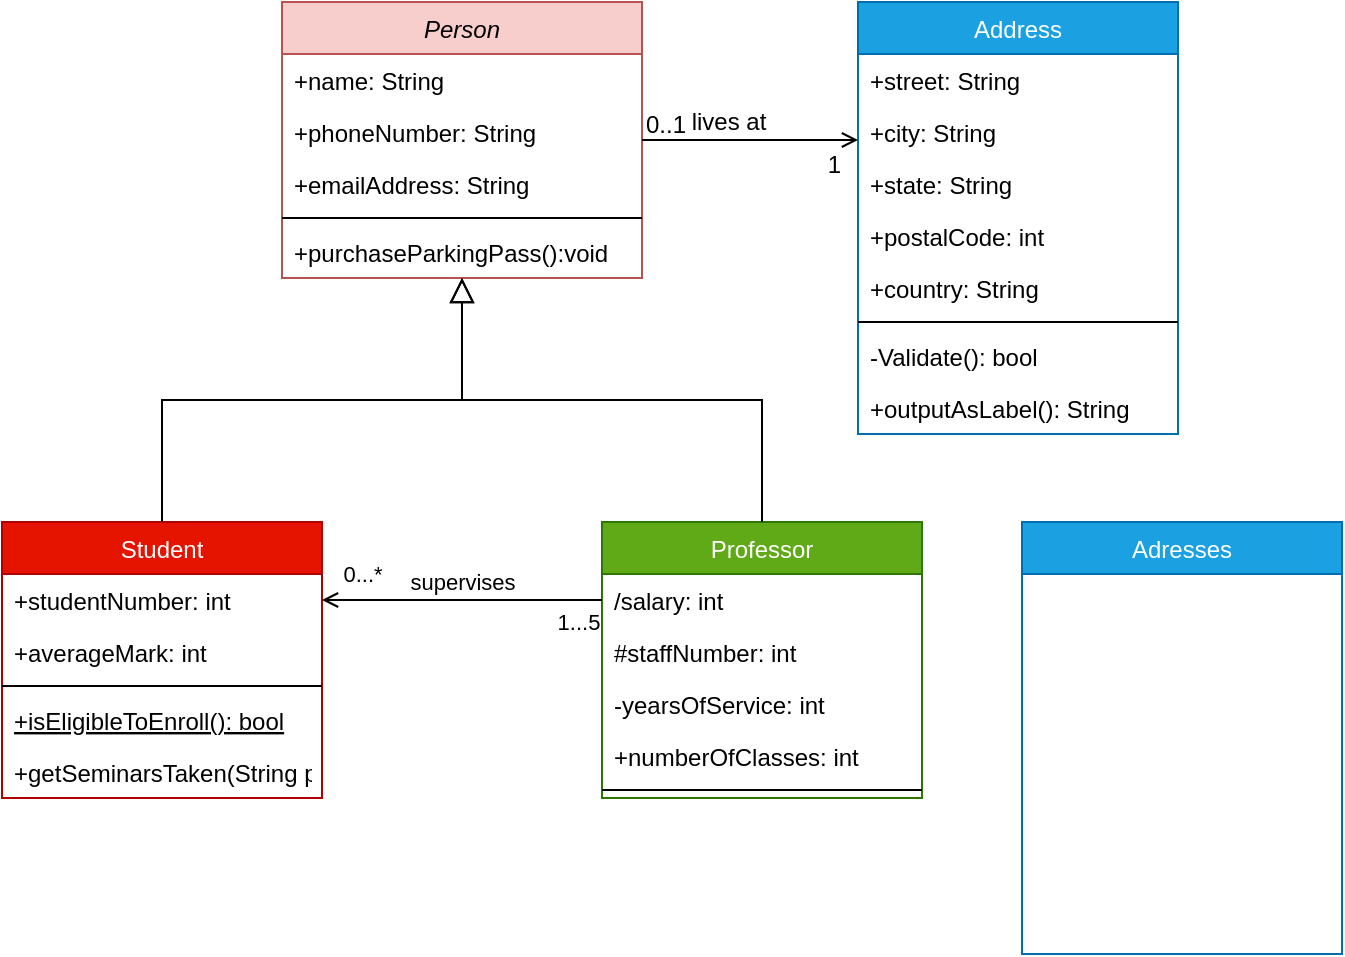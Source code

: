 <mxfile>
    <diagram id="n4RG28VcgyLvL5a97sLb" name="Page-1">
        <mxGraphModel dx="908" dy="515" grid="1" gridSize="10" guides="1" tooltips="1" connect="1" arrows="1" fold="1" page="1" pageScale="1" pageWidth="827" pageHeight="1169" math="0" shadow="0">
            <root>
                <mxCell id="pzczP67oPYf6B7buiO8z-0"/>
                <mxCell id="pzczP67oPYf6B7buiO8z-1" parent="pzczP67oPYf6B7buiO8z-0"/>
                <mxCell id="pzczP67oPYf6B7buiO8z-2" value="Person" style="swimlane;fontStyle=2;align=center;verticalAlign=top;childLayout=stackLayout;horizontal=1;startSize=26;horizontalStack=0;resizeParent=1;resizeLast=0;collapsible=1;marginBottom=0;rounded=0;shadow=0;strokeWidth=1;fillColor=#f8cecc;strokeColor=#b85450;" parent="pzczP67oPYf6B7buiO8z-1" vertex="1">
                    <mxGeometry x="200" y="20" width="180" height="138" as="geometry">
                        <mxRectangle x="230" y="140" width="160" height="26" as="alternateBounds"/>
                    </mxGeometry>
                </mxCell>
                <mxCell id="pzczP67oPYf6B7buiO8z-3" value="+name: String" style="text;align=left;verticalAlign=top;spacingLeft=4;spacingRight=4;overflow=hidden;rotatable=0;points=[[0,0.5],[1,0.5]];portConstraint=eastwest;" parent="pzczP67oPYf6B7buiO8z-2" vertex="1">
                    <mxGeometry y="26" width="180" height="26" as="geometry"/>
                </mxCell>
                <mxCell id="pzczP67oPYf6B7buiO8z-4" value="+phoneNumber: String" style="text;align=left;verticalAlign=top;spacingLeft=4;spacingRight=4;overflow=hidden;rotatable=0;points=[[0,0.5],[1,0.5]];portConstraint=eastwest;rounded=0;shadow=0;html=0;" parent="pzczP67oPYf6B7buiO8z-2" vertex="1">
                    <mxGeometry y="52" width="180" height="26" as="geometry"/>
                </mxCell>
                <mxCell id="pzczP67oPYf6B7buiO8z-5" value="+emailAddress: String" style="text;align=left;verticalAlign=top;spacingLeft=4;spacingRight=4;overflow=hidden;rotatable=0;points=[[0,0.5],[1,0.5]];portConstraint=eastwest;rounded=0;shadow=0;html=0;" parent="pzczP67oPYf6B7buiO8z-2" vertex="1">
                    <mxGeometry y="78" width="180" height="26" as="geometry"/>
                </mxCell>
                <mxCell id="pzczP67oPYf6B7buiO8z-6" value="" style="line;html=1;strokeWidth=1;align=left;verticalAlign=middle;spacingTop=-1;spacingLeft=3;spacingRight=3;rotatable=0;labelPosition=right;points=[];portConstraint=eastwest;" parent="pzczP67oPYf6B7buiO8z-2" vertex="1">
                    <mxGeometry y="104" width="180" height="8" as="geometry"/>
                </mxCell>
                <mxCell id="pzczP67oPYf6B7buiO8z-7" value="+purchaseParkingPass():void" style="text;align=left;verticalAlign=top;spacingLeft=4;spacingRight=4;overflow=hidden;rotatable=0;points=[[0,0.5],[1,0.5]];portConstraint=eastwest;" parent="pzczP67oPYf6B7buiO8z-2" vertex="1">
                    <mxGeometry y="112" width="180" height="26" as="geometry"/>
                </mxCell>
                <mxCell id="pzczP67oPYf6B7buiO8z-8" value="Student" style="swimlane;fontStyle=0;align=center;verticalAlign=top;childLayout=stackLayout;horizontal=1;startSize=26;horizontalStack=0;resizeParent=1;resizeLast=0;collapsible=1;marginBottom=0;rounded=0;shadow=0;strokeWidth=1;fillColor=#e51400;strokeColor=#B20000;fontColor=#ffffff;" parent="pzczP67oPYf6B7buiO8z-1" vertex="1">
                    <mxGeometry x="60" y="280" width="160" height="138" as="geometry">
                        <mxRectangle x="130" y="380" width="160" height="26" as="alternateBounds"/>
                    </mxGeometry>
                </mxCell>
                <mxCell id="pzczP67oPYf6B7buiO8z-9" value="+studentNumber: int" style="text;align=left;verticalAlign=top;spacingLeft=4;spacingRight=4;overflow=hidden;rotatable=0;points=[[0,0.5],[1,0.5]];portConstraint=eastwest;fontStyle=0" parent="pzczP67oPYf6B7buiO8z-8" vertex="1">
                    <mxGeometry y="26" width="160" height="26" as="geometry"/>
                </mxCell>
                <mxCell id="pzczP67oPYf6B7buiO8z-10" value="+averageMark: int" style="text;align=left;verticalAlign=top;spacingLeft=4;spacingRight=4;overflow=hidden;rotatable=0;points=[[0,0.5],[1,0.5]];portConstraint=eastwest;rounded=0;shadow=0;html=0;" parent="pzczP67oPYf6B7buiO8z-8" vertex="1">
                    <mxGeometry y="52" width="160" height="26" as="geometry"/>
                </mxCell>
                <mxCell id="pzczP67oPYf6B7buiO8z-11" value="" style="line;html=1;strokeWidth=1;align=left;verticalAlign=middle;spacingTop=-1;spacingLeft=3;spacingRight=3;rotatable=0;labelPosition=right;points=[];portConstraint=eastwest;" parent="pzczP67oPYf6B7buiO8z-8" vertex="1">
                    <mxGeometry y="78" width="160" height="8" as="geometry"/>
                </mxCell>
                <mxCell id="pzczP67oPYf6B7buiO8z-12" value="+isEligibleToEnroll(): bool" style="text;align=left;verticalAlign=top;spacingLeft=4;spacingRight=4;overflow=hidden;rotatable=0;points=[[0,0.5],[1,0.5]];portConstraint=eastwest;fontStyle=4" parent="pzczP67oPYf6B7buiO8z-8" vertex="1">
                    <mxGeometry y="86" width="160" height="26" as="geometry"/>
                </mxCell>
                <mxCell id="pzczP67oPYf6B7buiO8z-13" value="+getSeminarsTaken(String papa): int" style="text;align=left;verticalAlign=top;spacingLeft=4;spacingRight=4;overflow=hidden;rotatable=0;points=[[0,0.5],[1,0.5]];portConstraint=eastwest;" parent="pzczP67oPYf6B7buiO8z-8" vertex="1">
                    <mxGeometry y="112" width="160" height="26" as="geometry"/>
                </mxCell>
                <mxCell id="pzczP67oPYf6B7buiO8z-14" value="" style="endArrow=block;endSize=10;endFill=0;shadow=0;strokeWidth=1;rounded=0;edgeStyle=elbowEdgeStyle;elbow=vertical;" parent="pzczP67oPYf6B7buiO8z-1" source="pzczP67oPYf6B7buiO8z-8" target="pzczP67oPYf6B7buiO8z-2" edge="1">
                    <mxGeometry width="160" relative="1" as="geometry">
                        <mxPoint x="180" y="103" as="sourcePoint"/>
                        <mxPoint x="180" y="103" as="targetPoint"/>
                    </mxGeometry>
                </mxCell>
                <mxCell id="pzczP67oPYf6B7buiO8z-15" value="Professor" style="swimlane;fontStyle=0;align=center;verticalAlign=top;childLayout=stackLayout;horizontal=1;startSize=26;horizontalStack=0;resizeParent=1;resizeLast=0;collapsible=1;marginBottom=0;rounded=0;shadow=0;strokeWidth=1;fillColor=#60a917;strokeColor=#2D7600;fontColor=#ffffff;" parent="pzczP67oPYf6B7buiO8z-1" vertex="1">
                    <mxGeometry x="360" y="280" width="160" height="138" as="geometry">
                        <mxRectangle x="340" y="380" width="170" height="26" as="alternateBounds"/>
                    </mxGeometry>
                </mxCell>
                <mxCell id="pzczP67oPYf6B7buiO8z-16" value="/salary: int" style="text;align=left;verticalAlign=top;spacingLeft=4;spacingRight=4;overflow=hidden;rotatable=0;points=[[0,0.5],[1,0.5]];portConstraint=eastwest;" parent="pzczP67oPYf6B7buiO8z-15" vertex="1">
                    <mxGeometry y="26" width="160" height="26" as="geometry"/>
                </mxCell>
                <mxCell id="JW6PrNe1bxVS56QCjVLZ-0" value="#staffNumber: int" style="text;align=left;verticalAlign=top;spacingLeft=4;spacingRight=4;overflow=hidden;rotatable=0;points=[[0,0.5],[1,0.5]];portConstraint=eastwest;" parent="pzczP67oPYf6B7buiO8z-15" vertex="1">
                    <mxGeometry y="52" width="160" height="26" as="geometry"/>
                </mxCell>
                <mxCell id="aZciTYqOEJMMC_ZfQV8L-3" value="-yearsOfService: int" style="text;align=left;verticalAlign=top;spacingLeft=4;spacingRight=4;overflow=hidden;rotatable=0;points=[[0,0.5],[1,0.5]];portConstraint=eastwest;" parent="pzczP67oPYf6B7buiO8z-15" vertex="1">
                    <mxGeometry y="78" width="160" height="26" as="geometry"/>
                </mxCell>
                <mxCell id="aZciTYqOEJMMC_ZfQV8L-4" value="+numberOfClasses: int" style="text;align=left;verticalAlign=top;spacingLeft=4;spacingRight=4;overflow=hidden;rotatable=0;points=[[0,0.5],[1,0.5]];portConstraint=eastwest;" parent="pzczP67oPYf6B7buiO8z-15" vertex="1">
                    <mxGeometry y="104" width="160" height="26" as="geometry"/>
                </mxCell>
                <mxCell id="pzczP67oPYf6B7buiO8z-17" value="" style="line;html=1;strokeWidth=1;align=left;verticalAlign=middle;spacingTop=-1;spacingLeft=3;spacingRight=3;rotatable=0;labelPosition=right;points=[];portConstraint=eastwest;" parent="pzczP67oPYf6B7buiO8z-15" vertex="1">
                    <mxGeometry y="130" width="160" height="8" as="geometry"/>
                </mxCell>
                <mxCell id="pzczP67oPYf6B7buiO8z-18" value="" style="endArrow=block;endSize=10;endFill=0;shadow=0;strokeWidth=1;rounded=0;edgeStyle=elbowEdgeStyle;elbow=vertical;" parent="pzczP67oPYf6B7buiO8z-1" source="pzczP67oPYf6B7buiO8z-15" target="pzczP67oPYf6B7buiO8z-2" edge="1">
                    <mxGeometry width="160" relative="1" as="geometry">
                        <mxPoint x="190" y="273" as="sourcePoint"/>
                        <mxPoint x="290" y="171" as="targetPoint"/>
                    </mxGeometry>
                </mxCell>
                <mxCell id="pzczP67oPYf6B7buiO8z-19" value="Address" style="swimlane;fontStyle=0;align=center;verticalAlign=top;childLayout=stackLayout;horizontal=1;startSize=26;horizontalStack=0;resizeParent=1;resizeLast=0;collapsible=1;marginBottom=0;rounded=0;shadow=0;strokeWidth=1;fillColor=#1ba1e2;strokeColor=#006EAF;fontColor=#ffffff;" parent="pzczP67oPYf6B7buiO8z-1" vertex="1">
                    <mxGeometry x="488" y="20" width="160" height="216" as="geometry">
                        <mxRectangle x="550" y="140" width="160" height="26" as="alternateBounds"/>
                    </mxGeometry>
                </mxCell>
                <mxCell id="pzczP67oPYf6B7buiO8z-20" value="+street: String" style="text;align=left;verticalAlign=top;spacingLeft=4;spacingRight=4;overflow=hidden;rotatable=0;points=[[0,0.5],[1,0.5]];portConstraint=eastwest;" parent="pzczP67oPYf6B7buiO8z-19" vertex="1">
                    <mxGeometry y="26" width="160" height="26" as="geometry"/>
                </mxCell>
                <mxCell id="pzczP67oPYf6B7buiO8z-21" value="+city: String" style="text;align=left;verticalAlign=top;spacingLeft=4;spacingRight=4;overflow=hidden;rotatable=0;points=[[0,0.5],[1,0.5]];portConstraint=eastwest;rounded=0;shadow=0;html=0;" parent="pzczP67oPYf6B7buiO8z-19" vertex="1">
                    <mxGeometry y="52" width="160" height="26" as="geometry"/>
                </mxCell>
                <mxCell id="pzczP67oPYf6B7buiO8z-22" value="+state: String" style="text;align=left;verticalAlign=top;spacingLeft=4;spacingRight=4;overflow=hidden;rotatable=0;points=[[0,0.5],[1,0.5]];portConstraint=eastwest;rounded=0;shadow=0;html=0;" parent="pzczP67oPYf6B7buiO8z-19" vertex="1">
                    <mxGeometry y="78" width="160" height="26" as="geometry"/>
                </mxCell>
                <mxCell id="pzczP67oPYf6B7buiO8z-23" value="+postalCode: int" style="text;align=left;verticalAlign=top;spacingLeft=4;spacingRight=4;overflow=hidden;rotatable=0;points=[[0,0.5],[1,0.5]];portConstraint=eastwest;rounded=0;shadow=0;html=0;" parent="pzczP67oPYf6B7buiO8z-19" vertex="1">
                    <mxGeometry y="104" width="160" height="26" as="geometry"/>
                </mxCell>
                <mxCell id="pzczP67oPYf6B7buiO8z-24" value="+country: String" style="text;align=left;verticalAlign=top;spacingLeft=4;spacingRight=4;overflow=hidden;rotatable=0;points=[[0,0.5],[1,0.5]];portConstraint=eastwest;rounded=0;shadow=0;html=0;" parent="pzczP67oPYf6B7buiO8z-19" vertex="1">
                    <mxGeometry y="130" width="160" height="26" as="geometry"/>
                </mxCell>
                <mxCell id="pzczP67oPYf6B7buiO8z-25" value="" style="line;html=1;strokeWidth=1;align=left;verticalAlign=middle;spacingTop=-1;spacingLeft=3;spacingRight=3;rotatable=0;labelPosition=right;points=[];portConstraint=eastwest;" parent="pzczP67oPYf6B7buiO8z-19" vertex="1">
                    <mxGeometry y="156" width="160" height="8" as="geometry"/>
                </mxCell>
                <mxCell id="pzczP67oPYf6B7buiO8z-26" value="-Validate(): bool" style="text;align=left;verticalAlign=top;spacingLeft=4;spacingRight=4;overflow=hidden;rotatable=0;points=[[0,0.5],[1,0.5]];portConstraint=eastwest;" parent="pzczP67oPYf6B7buiO8z-19" vertex="1">
                    <mxGeometry y="164" width="160" height="26" as="geometry"/>
                </mxCell>
                <mxCell id="pzczP67oPYf6B7buiO8z-27" value="+outputAsLabel(): String" style="text;align=left;verticalAlign=top;spacingLeft=4;spacingRight=4;overflow=hidden;rotatable=0;points=[[0,0.5],[1,0.5]];portConstraint=eastwest;" parent="pzczP67oPYf6B7buiO8z-19" vertex="1">
                    <mxGeometry y="190" width="160" height="26" as="geometry"/>
                </mxCell>
                <mxCell id="pzczP67oPYf6B7buiO8z-28" value="" style="endArrow=open;shadow=0;strokeWidth=1;rounded=0;endFill=1;edgeStyle=elbowEdgeStyle;elbow=vertical;" parent="pzczP67oPYf6B7buiO8z-1" source="pzczP67oPYf6B7buiO8z-2" target="pzczP67oPYf6B7buiO8z-19" edge="1">
                    <mxGeometry x="0.5" y="41" relative="1" as="geometry">
                        <mxPoint x="360" y="92" as="sourcePoint"/>
                        <mxPoint x="520" y="92" as="targetPoint"/>
                        <mxPoint x="-40" y="32" as="offset"/>
                    </mxGeometry>
                </mxCell>
                <mxCell id="pzczP67oPYf6B7buiO8z-29" value="0..1" style="resizable=0;align=left;verticalAlign=bottom;labelBackgroundColor=none;fontSize=12;" parent="pzczP67oPYf6B7buiO8z-28" connectable="0" vertex="1">
                    <mxGeometry x="-1" relative="1" as="geometry">
                        <mxPoint y="1" as="offset"/>
                    </mxGeometry>
                </mxCell>
                <mxCell id="pzczP67oPYf6B7buiO8z-30" value="1" style="resizable=0;align=right;verticalAlign=bottom;labelBackgroundColor=none;fontSize=12;" parent="pzczP67oPYf6B7buiO8z-28" connectable="0" vertex="1">
                    <mxGeometry x="1" relative="1" as="geometry">
                        <mxPoint x="-7" y="21" as="offset"/>
                    </mxGeometry>
                </mxCell>
                <mxCell id="pzczP67oPYf6B7buiO8z-31" value="lives at" style="text;html=1;resizable=0;points=[];;align=center;verticalAlign=middle;labelBackgroundColor=none;rounded=0;shadow=0;strokeWidth=1;fontSize=12;" parent="pzczP67oPYf6B7buiO8z-28" vertex="1" connectable="0">
                    <mxGeometry x="0.5" y="49" relative="1" as="geometry">
                        <mxPoint x="-38" y="40" as="offset"/>
                    </mxGeometry>
                </mxCell>
                <mxCell id="aZciTYqOEJMMC_ZfQV8L-0" value="supervises" style="edgeStyle=orthogonalEdgeStyle;rounded=0;orthogonalLoop=1;jettySize=auto;html=1;entryX=1;entryY=0.5;entryDx=0;entryDy=0;endArrow=open;endFill=0;" parent="pzczP67oPYf6B7buiO8z-1" source="pzczP67oPYf6B7buiO8z-16" target="pzczP67oPYf6B7buiO8z-9" edge="1">
                    <mxGeometry y="-9" relative="1" as="geometry">
                        <mxPoint as="offset"/>
                    </mxGeometry>
                </mxCell>
                <mxCell id="aZciTYqOEJMMC_ZfQV8L-1" value="0...*" style="edgeLabel;html=1;align=center;verticalAlign=middle;resizable=0;points=[];" parent="aZciTYqOEJMMC_ZfQV8L-0" vertex="1" connectable="0">
                    <mxGeometry x="0.886" y="-2" relative="1" as="geometry">
                        <mxPoint x="12" y="-11" as="offset"/>
                    </mxGeometry>
                </mxCell>
                <mxCell id="aZciTYqOEJMMC_ZfQV8L-2" value="1...5" style="edgeLabel;html=1;align=center;verticalAlign=middle;resizable=0;points=[];" parent="aZciTYqOEJMMC_ZfQV8L-0" vertex="1" connectable="0">
                    <mxGeometry x="-0.829" relative="1" as="geometry">
                        <mxPoint y="11" as="offset"/>
                    </mxGeometry>
                </mxCell>
                <mxCell id="4" value="Adresses" style="swimlane;fontStyle=0;align=center;verticalAlign=top;childLayout=stackLayout;horizontal=1;startSize=26;horizontalStack=0;resizeParent=1;resizeLast=0;collapsible=1;marginBottom=0;rounded=0;shadow=0;strokeWidth=1;fillColor=#1ba1e2;strokeColor=#006EAF;fontColor=#ffffff;" parent="pzczP67oPYf6B7buiO8z-1" vertex="1">
                    <mxGeometry x="570" y="280" width="160" height="216" as="geometry">
                        <mxRectangle x="550" y="140" width="160" height="26" as="alternateBounds"/>
                    </mxGeometry>
                </mxCell>
<<<<<<< HEAD
                <mxCell id="6" value="+city: String" style="text;align=left;verticalAlign=top;spacingLeft=4;spacingRight=4;overflow=hidden;rotatable=0;points=[[0,0.5],[1,0.5]];portConstraint=eastwest;rounded=0;shadow=0;html=0;" parent="4" vertex="1">
                    <mxGeometry y="26" width="160" height="26" as="geometry"/>
                </mxCell>
                <mxCell id="7" value="+state: String" style="text;align=left;verticalAlign=top;spacingLeft=4;spacingRight=4;overflow=hidden;rotatable=0;points=[[0,0.5],[1,0.5]];portConstraint=eastwest;rounded=0;shadow=0;html=0;" parent="4" vertex="1">
=======
                <mxCell id="6" value="+city: str" style="text;align=left;verticalAlign=top;spacingLeft=4;spacingRight=4;overflow=hidden;rotatable=0;points=[[0,0.5],[1,0.5]];portConstraint=eastwest;rounded=0;shadow=0;html=0;" parent="4" vertex="1">
                    <mxGeometry y="26" width="160" height="26" as="geometry"/>
                </mxCell>
                <mxCell id="7" value="+state: str" style="text;align=left;verticalAlign=top;spacingLeft=4;spacingRight=4;overflow=hidden;rotatable=0;points=[[0,0.5],[1,0.5]];portConstraint=eastwest;rounded=0;shadow=0;html=0;" parent="4" vertex="1">
>>>>>>> c17f9ced99f6fd6e0c46a674cb7409a3fc2f5abf
                    <mxGeometry y="52" width="160" height="26" as="geometry"/>
                </mxCell>
                <mxCell id="8" value="+postalCode: int" style="text;align=left;verticalAlign=top;spacingLeft=4;spacingRight=4;overflow=hidden;rotatable=0;points=[[0,0.5],[1,0.5]];portConstraint=eastwest;rounded=0;shadow=0;html=0;" parent="4" vertex="1">
                    <mxGeometry y="78" width="160" height="26" as="geometry"/>
                </mxCell>
<<<<<<< HEAD
                <mxCell id="9" value="+country: String" style="text;align=left;verticalAlign=top;spacingLeft=4;spacingRight=4;overflow=hidden;rotatable=0;points=[[0,0.5],[1,0.5]];portConstraint=eastwest;rounded=0;shadow=0;html=0;" parent="4" vertex="1">
=======
                <mxCell id="9" value="+country: str" style="text;align=left;verticalAlign=top;spacingLeft=4;spacingRight=4;overflow=hidden;rotatable=0;points=[[0,0.5],[1,0.5]];portConstraint=eastwest;rounded=0;shadow=0;html=0;" parent="4" vertex="1">
>>>>>>> c17f9ced99f6fd6e0c46a674cb7409a3fc2f5abf
                    <mxGeometry y="104" width="160" height="26" as="geometry"/>
                </mxCell>
                <mxCell id="10" value="" style="line;html=1;strokeWidth=1;align=left;verticalAlign=middle;spacingTop=-1;spacingLeft=3;spacingRight=3;rotatable=0;labelPosition=right;points=[];portConstraint=eastwest;" parent="4" vertex="1">
                    <mxGeometry y="130" width="160" height="8" as="geometry"/>
                </mxCell>
                <mxCell id="11" value="-Validate(): bool" style="text;align=left;verticalAlign=top;spacingLeft=4;spacingRight=4;overflow=hidden;rotatable=0;points=[[0,0.5],[1,0.5]];portConstraint=eastwest;" parent="4" vertex="1">
                    <mxGeometry y="138" width="160" height="26" as="geometry"/>
                </mxCell>
<<<<<<< HEAD
                <mxCell id="12" value="+outputAsLabel(): String" style="text;align=left;verticalAlign=top;spacingLeft=4;spacingRight=4;overflow=hidden;rotatable=0;points=[[0,0.5],[1,0.5]];portConstraint=eastwest;" parent="4" vertex="1">
                    <mxGeometry y="164" width="160" height="26" as="geometry"/>
                </mxCell>
                <mxCell id="17" value="" style="endArrow=diamondThin;endFill=1;endSize=24;html=1;entryX=0;entryY=0.5;entryDx=0;entryDy=0;exitX=1;exitY=0.5;exitDx=0;exitDy=0;" parent="pzczP67oPYf6B7buiO8z-1" source="aZciTYqOEJMMC_ZfQV8L-3" target="8" edge="1">
=======
                <mxCell id="12" value="+outputAsLabel(): str" style="text;align=left;verticalAlign=top;spacingLeft=4;spacingRight=4;overflow=hidden;rotatable=0;points=[[0,0.5],[1,0.5]];portConstraint=eastwest;" parent="4" vertex="1">
                    <mxGeometry y="164" width="160" height="26" as="geometry"/>
                </mxCell>
                <mxCell id="17" value="" style="endArrow=diamondThin;endFill=1;endSize=24;html=1;entryX=0;entryY=0.093;entryDx=0;entryDy=0;exitX=1.012;exitY=0.146;exitDx=0;exitDy=0;exitPerimeter=0;entryPerimeter=0;" parent="pzczP67oPYf6B7buiO8z-1" source="pzczP67oPYf6B7buiO8z-15" target="4" edge="1">
>>>>>>> c17f9ced99f6fd6e0c46a674cb7409a3fc2f5abf
                    <mxGeometry width="160" relative="1" as="geometry">
                        <mxPoint x="300" y="290" as="sourcePoint"/>
                        <mxPoint x="460" y="290" as="targetPoint"/>
                    </mxGeometry>
                </mxCell>
            </root>
        </mxGraphModel>
    </diagram>
</mxfile>